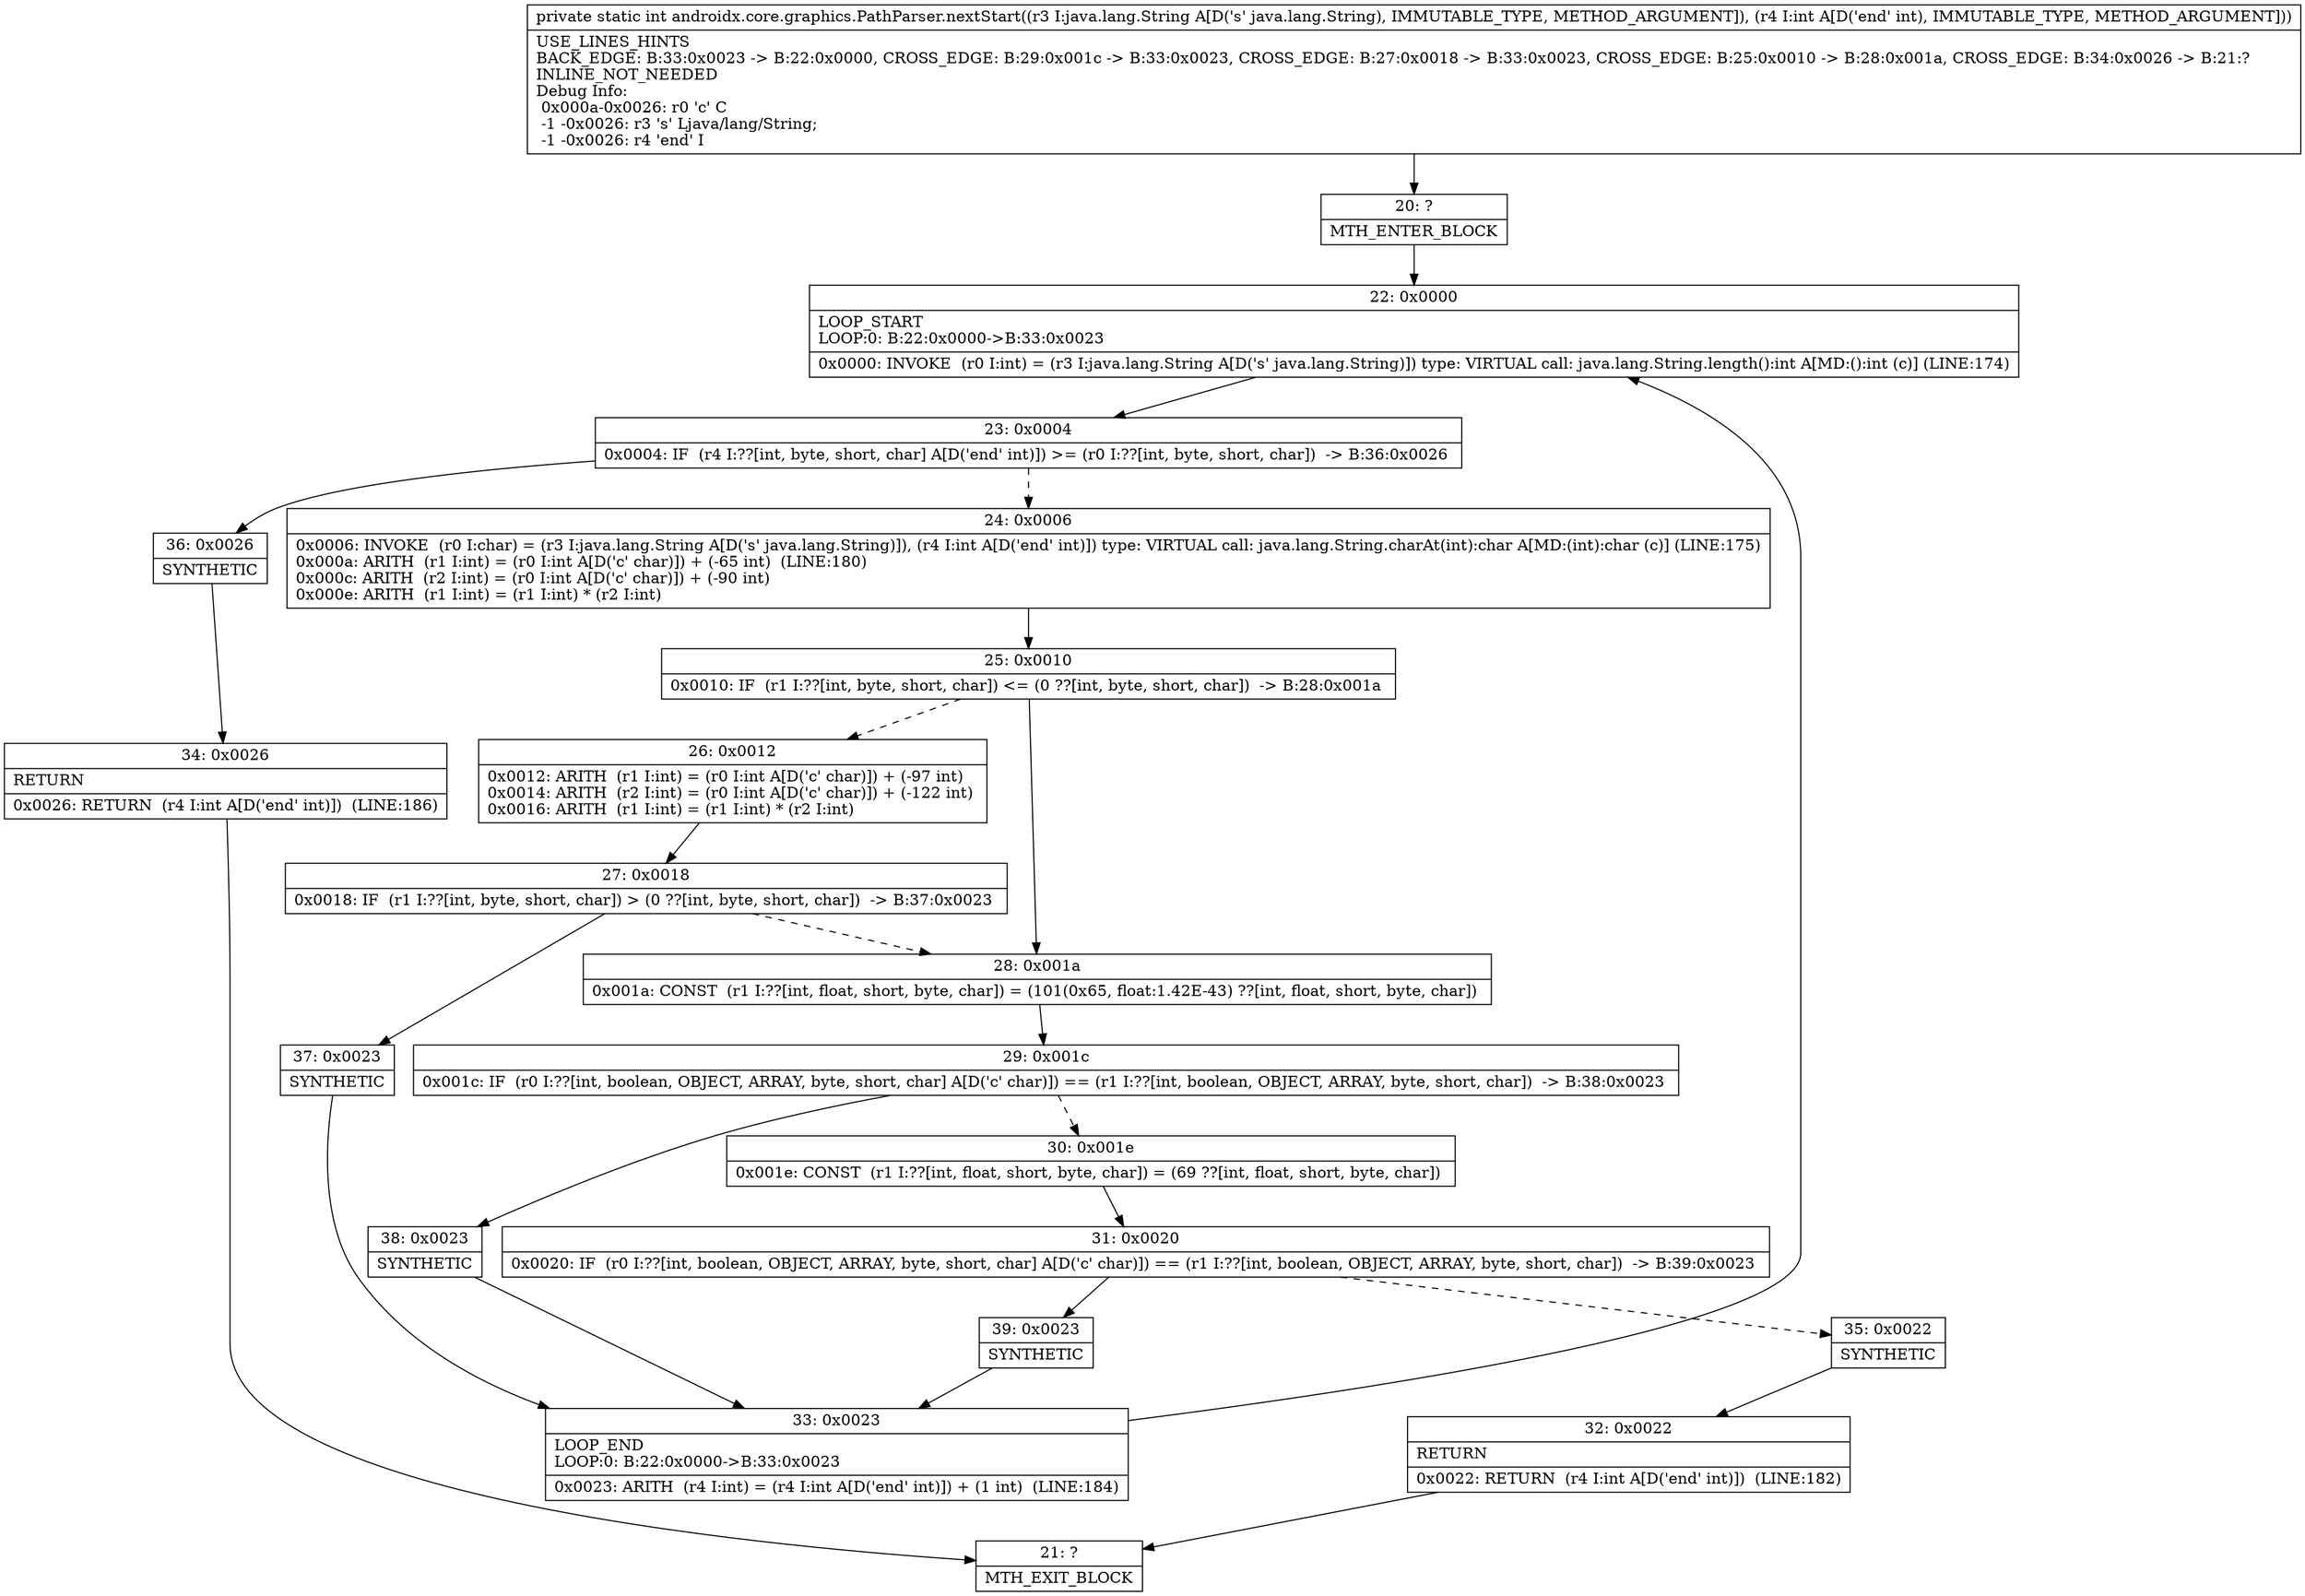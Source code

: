 digraph "CFG forandroidx.core.graphics.PathParser.nextStart(Ljava\/lang\/String;I)I" {
Node_20 [shape=record,label="{20\:\ ?|MTH_ENTER_BLOCK\l}"];
Node_22 [shape=record,label="{22\:\ 0x0000|LOOP_START\lLOOP:0: B:22:0x0000\-\>B:33:0x0023\l|0x0000: INVOKE  (r0 I:int) = (r3 I:java.lang.String A[D('s' java.lang.String)]) type: VIRTUAL call: java.lang.String.length():int A[MD:():int (c)] (LINE:174)\l}"];
Node_23 [shape=record,label="{23\:\ 0x0004|0x0004: IF  (r4 I:??[int, byte, short, char] A[D('end' int)]) \>= (r0 I:??[int, byte, short, char])  \-\> B:36:0x0026 \l}"];
Node_24 [shape=record,label="{24\:\ 0x0006|0x0006: INVOKE  (r0 I:char) = (r3 I:java.lang.String A[D('s' java.lang.String)]), (r4 I:int A[D('end' int)]) type: VIRTUAL call: java.lang.String.charAt(int):char A[MD:(int):char (c)] (LINE:175)\l0x000a: ARITH  (r1 I:int) = (r0 I:int A[D('c' char)]) + (\-65 int)  (LINE:180)\l0x000c: ARITH  (r2 I:int) = (r0 I:int A[D('c' char)]) + (\-90 int) \l0x000e: ARITH  (r1 I:int) = (r1 I:int) * (r2 I:int) \l}"];
Node_25 [shape=record,label="{25\:\ 0x0010|0x0010: IF  (r1 I:??[int, byte, short, char]) \<= (0 ??[int, byte, short, char])  \-\> B:28:0x001a \l}"];
Node_26 [shape=record,label="{26\:\ 0x0012|0x0012: ARITH  (r1 I:int) = (r0 I:int A[D('c' char)]) + (\-97 int) \l0x0014: ARITH  (r2 I:int) = (r0 I:int A[D('c' char)]) + (\-122 int) \l0x0016: ARITH  (r1 I:int) = (r1 I:int) * (r2 I:int) \l}"];
Node_27 [shape=record,label="{27\:\ 0x0018|0x0018: IF  (r1 I:??[int, byte, short, char]) \> (0 ??[int, byte, short, char])  \-\> B:37:0x0023 \l}"];
Node_37 [shape=record,label="{37\:\ 0x0023|SYNTHETIC\l}"];
Node_33 [shape=record,label="{33\:\ 0x0023|LOOP_END\lLOOP:0: B:22:0x0000\-\>B:33:0x0023\l|0x0023: ARITH  (r4 I:int) = (r4 I:int A[D('end' int)]) + (1 int)  (LINE:184)\l}"];
Node_28 [shape=record,label="{28\:\ 0x001a|0x001a: CONST  (r1 I:??[int, float, short, byte, char]) = (101(0x65, float:1.42E\-43) ??[int, float, short, byte, char]) \l}"];
Node_29 [shape=record,label="{29\:\ 0x001c|0x001c: IF  (r0 I:??[int, boolean, OBJECT, ARRAY, byte, short, char] A[D('c' char)]) == (r1 I:??[int, boolean, OBJECT, ARRAY, byte, short, char])  \-\> B:38:0x0023 \l}"];
Node_30 [shape=record,label="{30\:\ 0x001e|0x001e: CONST  (r1 I:??[int, float, short, byte, char]) = (69 ??[int, float, short, byte, char]) \l}"];
Node_31 [shape=record,label="{31\:\ 0x0020|0x0020: IF  (r0 I:??[int, boolean, OBJECT, ARRAY, byte, short, char] A[D('c' char)]) == (r1 I:??[int, boolean, OBJECT, ARRAY, byte, short, char])  \-\> B:39:0x0023 \l}"];
Node_35 [shape=record,label="{35\:\ 0x0022|SYNTHETIC\l}"];
Node_32 [shape=record,label="{32\:\ 0x0022|RETURN\l|0x0022: RETURN  (r4 I:int A[D('end' int)])  (LINE:182)\l}"];
Node_21 [shape=record,label="{21\:\ ?|MTH_EXIT_BLOCK\l}"];
Node_39 [shape=record,label="{39\:\ 0x0023|SYNTHETIC\l}"];
Node_38 [shape=record,label="{38\:\ 0x0023|SYNTHETIC\l}"];
Node_36 [shape=record,label="{36\:\ 0x0026|SYNTHETIC\l}"];
Node_34 [shape=record,label="{34\:\ 0x0026|RETURN\l|0x0026: RETURN  (r4 I:int A[D('end' int)])  (LINE:186)\l}"];
MethodNode[shape=record,label="{private static int androidx.core.graphics.PathParser.nextStart((r3 I:java.lang.String A[D('s' java.lang.String), IMMUTABLE_TYPE, METHOD_ARGUMENT]), (r4 I:int A[D('end' int), IMMUTABLE_TYPE, METHOD_ARGUMENT]))  | USE_LINES_HINTS\lBACK_EDGE: B:33:0x0023 \-\> B:22:0x0000, CROSS_EDGE: B:29:0x001c \-\> B:33:0x0023, CROSS_EDGE: B:27:0x0018 \-\> B:33:0x0023, CROSS_EDGE: B:25:0x0010 \-\> B:28:0x001a, CROSS_EDGE: B:34:0x0026 \-\> B:21:?\lINLINE_NOT_NEEDED\lDebug Info:\l  0x000a\-0x0026: r0 'c' C\l  \-1 \-0x0026: r3 's' Ljava\/lang\/String;\l  \-1 \-0x0026: r4 'end' I\l}"];
MethodNode -> Node_20;Node_20 -> Node_22;
Node_22 -> Node_23;
Node_23 -> Node_24[style=dashed];
Node_23 -> Node_36;
Node_24 -> Node_25;
Node_25 -> Node_26[style=dashed];
Node_25 -> Node_28;
Node_26 -> Node_27;
Node_27 -> Node_28[style=dashed];
Node_27 -> Node_37;
Node_37 -> Node_33;
Node_33 -> Node_22;
Node_28 -> Node_29;
Node_29 -> Node_30[style=dashed];
Node_29 -> Node_38;
Node_30 -> Node_31;
Node_31 -> Node_35[style=dashed];
Node_31 -> Node_39;
Node_35 -> Node_32;
Node_32 -> Node_21;
Node_39 -> Node_33;
Node_38 -> Node_33;
Node_36 -> Node_34;
Node_34 -> Node_21;
}

